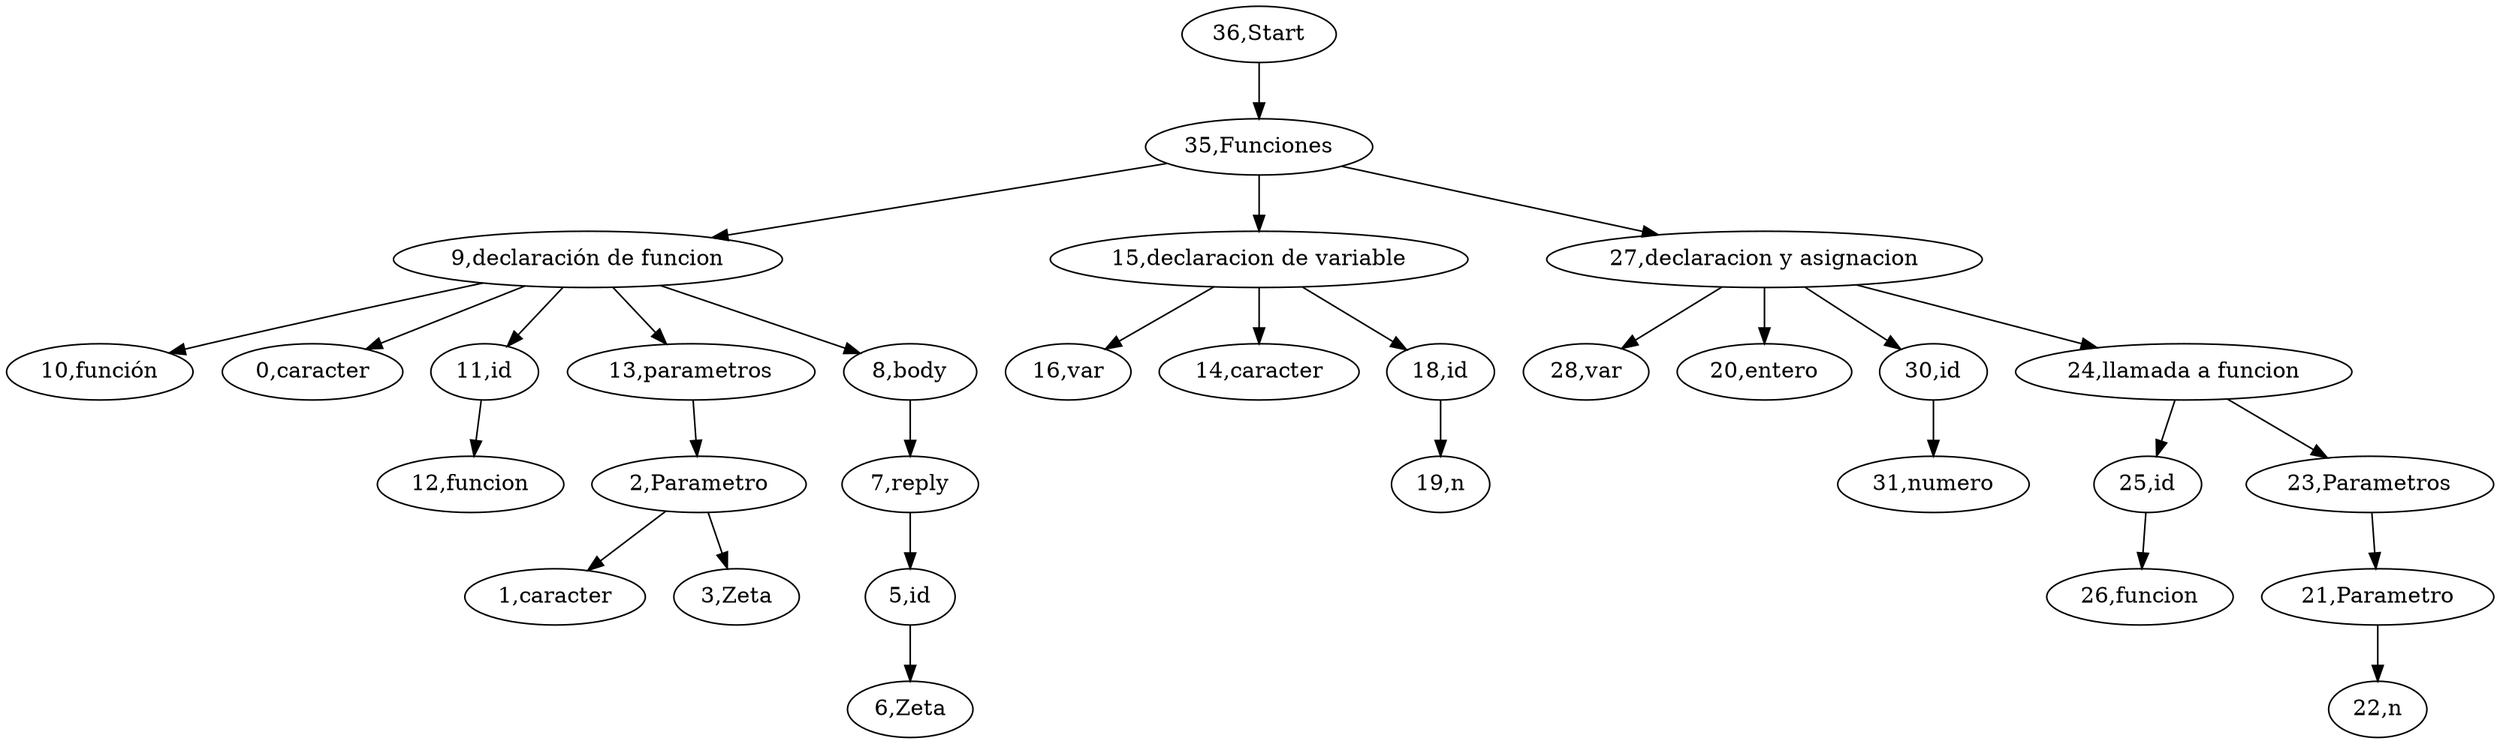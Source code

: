 digraph {
"36,Start" -> "35,Funciones";
"35,Funciones" -> "9,declaración de funcion";
"9,declaración de funcion" -> "10,función";
"9,declaración de funcion" -> "0,caracter";
"9,declaración de funcion" -> "11,id";
"11,id" -> "12,funcion";
"9,declaración de funcion" -> "13,parametros";
"13,parametros" -> "2,Parametro";
"2,Parametro" -> "1,caracter";
"2,Parametro" -> "3,Zeta";
"9,declaración de funcion" -> "8,body";
"8,body" -> "7,reply";
"7,reply" -> "5,id";
"5,id" -> "6,Zeta";
"35,Funciones" -> "15,declaracion de variable";
"15,declaracion de variable" -> "16,var";
"15,declaracion de variable" -> "14,caracter";
"15,declaracion de variable" -> "18,id";
"18,id" -> "19,n";
"35,Funciones" -> "27,declaracion y asignacion";
"27,declaracion y asignacion" -> "28,var";
"27,declaracion y asignacion" -> "20,entero";
"27,declaracion y asignacion" -> "30,id";
"30,id" -> "31,numero";
"27,declaracion y asignacion" -> "24,llamada a funcion";
"24,llamada a funcion" -> "25,id";
"25,id" -> "26,funcion";
"24,llamada a funcion" -> "23,Parametros";
"23,Parametros" -> "21,Parametro";
"21,Parametro" -> "22,n";

}